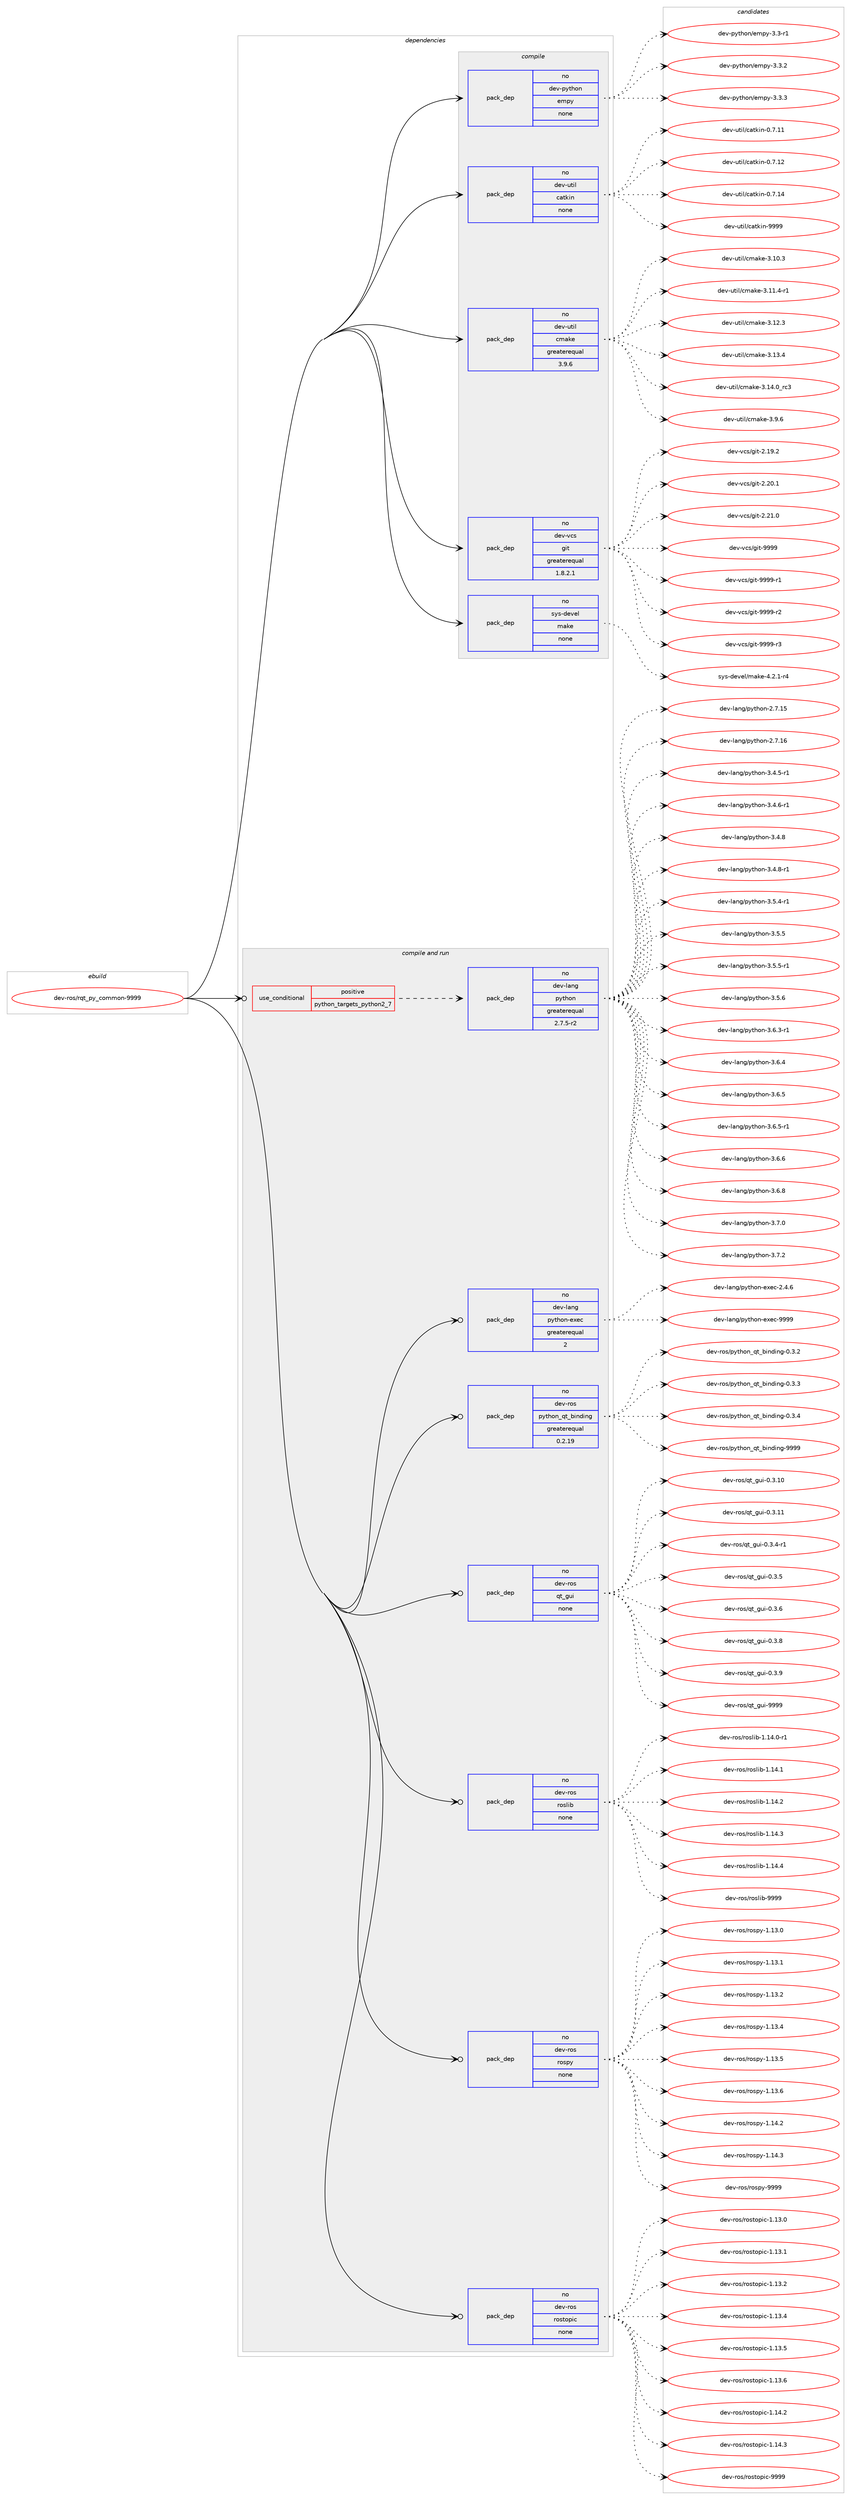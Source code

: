 digraph prolog {

# *************
# Graph options
# *************

newrank=true;
concentrate=true;
compound=true;
graph [rankdir=LR,fontname=Helvetica,fontsize=10,ranksep=1.5];#, ranksep=2.5, nodesep=0.2];
edge  [arrowhead=vee];
node  [fontname=Helvetica,fontsize=10];

# **********
# The ebuild
# **********

subgraph cluster_leftcol {
color=gray;
rank=same;
label=<<i>ebuild</i>>;
id [label="dev-ros/rqt_py_common-9999", color=red, width=4, href="../dev-ros/rqt_py_common-9999.svg"];
}

# ****************
# The dependencies
# ****************

subgraph cluster_midcol {
color=gray;
label=<<i>dependencies</i>>;
subgraph cluster_compile {
fillcolor="#eeeeee";
style=filled;
label=<<i>compile</i>>;
subgraph pack1055837 {
dependency1469753 [label=<<TABLE BORDER="0" CELLBORDER="1" CELLSPACING="0" CELLPADDING="4" WIDTH="220"><TR><TD ROWSPAN="6" CELLPADDING="30">pack_dep</TD></TR><TR><TD WIDTH="110">no</TD></TR><TR><TD>dev-python</TD></TR><TR><TD>empy</TD></TR><TR><TD>none</TD></TR><TR><TD></TD></TR></TABLE>>, shape=none, color=blue];
}
id:e -> dependency1469753:w [weight=20,style="solid",arrowhead="vee"];
subgraph pack1055838 {
dependency1469754 [label=<<TABLE BORDER="0" CELLBORDER="1" CELLSPACING="0" CELLPADDING="4" WIDTH="220"><TR><TD ROWSPAN="6" CELLPADDING="30">pack_dep</TD></TR><TR><TD WIDTH="110">no</TD></TR><TR><TD>dev-util</TD></TR><TR><TD>catkin</TD></TR><TR><TD>none</TD></TR><TR><TD></TD></TR></TABLE>>, shape=none, color=blue];
}
id:e -> dependency1469754:w [weight=20,style="solid",arrowhead="vee"];
subgraph pack1055839 {
dependency1469755 [label=<<TABLE BORDER="0" CELLBORDER="1" CELLSPACING="0" CELLPADDING="4" WIDTH="220"><TR><TD ROWSPAN="6" CELLPADDING="30">pack_dep</TD></TR><TR><TD WIDTH="110">no</TD></TR><TR><TD>dev-util</TD></TR><TR><TD>cmake</TD></TR><TR><TD>greaterequal</TD></TR><TR><TD>3.9.6</TD></TR></TABLE>>, shape=none, color=blue];
}
id:e -> dependency1469755:w [weight=20,style="solid",arrowhead="vee"];
subgraph pack1055840 {
dependency1469756 [label=<<TABLE BORDER="0" CELLBORDER="1" CELLSPACING="0" CELLPADDING="4" WIDTH="220"><TR><TD ROWSPAN="6" CELLPADDING="30">pack_dep</TD></TR><TR><TD WIDTH="110">no</TD></TR><TR><TD>dev-vcs</TD></TR><TR><TD>git</TD></TR><TR><TD>greaterequal</TD></TR><TR><TD>1.8.2.1</TD></TR></TABLE>>, shape=none, color=blue];
}
id:e -> dependency1469756:w [weight=20,style="solid",arrowhead="vee"];
subgraph pack1055841 {
dependency1469757 [label=<<TABLE BORDER="0" CELLBORDER="1" CELLSPACING="0" CELLPADDING="4" WIDTH="220"><TR><TD ROWSPAN="6" CELLPADDING="30">pack_dep</TD></TR><TR><TD WIDTH="110">no</TD></TR><TR><TD>sys-devel</TD></TR><TR><TD>make</TD></TR><TR><TD>none</TD></TR><TR><TD></TD></TR></TABLE>>, shape=none, color=blue];
}
id:e -> dependency1469757:w [weight=20,style="solid",arrowhead="vee"];
}
subgraph cluster_compileandrun {
fillcolor="#eeeeee";
style=filled;
label=<<i>compile and run</i>>;
subgraph cond390526 {
dependency1469758 [label=<<TABLE BORDER="0" CELLBORDER="1" CELLSPACING="0" CELLPADDING="4"><TR><TD ROWSPAN="3" CELLPADDING="10">use_conditional</TD></TR><TR><TD>positive</TD></TR><TR><TD>python_targets_python2_7</TD></TR></TABLE>>, shape=none, color=red];
subgraph pack1055842 {
dependency1469759 [label=<<TABLE BORDER="0" CELLBORDER="1" CELLSPACING="0" CELLPADDING="4" WIDTH="220"><TR><TD ROWSPAN="6" CELLPADDING="30">pack_dep</TD></TR><TR><TD WIDTH="110">no</TD></TR><TR><TD>dev-lang</TD></TR><TR><TD>python</TD></TR><TR><TD>greaterequal</TD></TR><TR><TD>2.7.5-r2</TD></TR></TABLE>>, shape=none, color=blue];
}
dependency1469758:e -> dependency1469759:w [weight=20,style="dashed",arrowhead="vee"];
}
id:e -> dependency1469758:w [weight=20,style="solid",arrowhead="odotvee"];
subgraph pack1055843 {
dependency1469760 [label=<<TABLE BORDER="0" CELLBORDER="1" CELLSPACING="0" CELLPADDING="4" WIDTH="220"><TR><TD ROWSPAN="6" CELLPADDING="30">pack_dep</TD></TR><TR><TD WIDTH="110">no</TD></TR><TR><TD>dev-lang</TD></TR><TR><TD>python-exec</TD></TR><TR><TD>greaterequal</TD></TR><TR><TD>2</TD></TR></TABLE>>, shape=none, color=blue];
}
id:e -> dependency1469760:w [weight=20,style="solid",arrowhead="odotvee"];
subgraph pack1055844 {
dependency1469761 [label=<<TABLE BORDER="0" CELLBORDER="1" CELLSPACING="0" CELLPADDING="4" WIDTH="220"><TR><TD ROWSPAN="6" CELLPADDING="30">pack_dep</TD></TR><TR><TD WIDTH="110">no</TD></TR><TR><TD>dev-ros</TD></TR><TR><TD>python_qt_binding</TD></TR><TR><TD>greaterequal</TD></TR><TR><TD>0.2.19</TD></TR></TABLE>>, shape=none, color=blue];
}
id:e -> dependency1469761:w [weight=20,style="solid",arrowhead="odotvee"];
subgraph pack1055845 {
dependency1469762 [label=<<TABLE BORDER="0" CELLBORDER="1" CELLSPACING="0" CELLPADDING="4" WIDTH="220"><TR><TD ROWSPAN="6" CELLPADDING="30">pack_dep</TD></TR><TR><TD WIDTH="110">no</TD></TR><TR><TD>dev-ros</TD></TR><TR><TD>qt_gui</TD></TR><TR><TD>none</TD></TR><TR><TD></TD></TR></TABLE>>, shape=none, color=blue];
}
id:e -> dependency1469762:w [weight=20,style="solid",arrowhead="odotvee"];
subgraph pack1055846 {
dependency1469763 [label=<<TABLE BORDER="0" CELLBORDER="1" CELLSPACING="0" CELLPADDING="4" WIDTH="220"><TR><TD ROWSPAN="6" CELLPADDING="30">pack_dep</TD></TR><TR><TD WIDTH="110">no</TD></TR><TR><TD>dev-ros</TD></TR><TR><TD>roslib</TD></TR><TR><TD>none</TD></TR><TR><TD></TD></TR></TABLE>>, shape=none, color=blue];
}
id:e -> dependency1469763:w [weight=20,style="solid",arrowhead="odotvee"];
subgraph pack1055847 {
dependency1469764 [label=<<TABLE BORDER="0" CELLBORDER="1" CELLSPACING="0" CELLPADDING="4" WIDTH="220"><TR><TD ROWSPAN="6" CELLPADDING="30">pack_dep</TD></TR><TR><TD WIDTH="110">no</TD></TR><TR><TD>dev-ros</TD></TR><TR><TD>rospy</TD></TR><TR><TD>none</TD></TR><TR><TD></TD></TR></TABLE>>, shape=none, color=blue];
}
id:e -> dependency1469764:w [weight=20,style="solid",arrowhead="odotvee"];
subgraph pack1055848 {
dependency1469765 [label=<<TABLE BORDER="0" CELLBORDER="1" CELLSPACING="0" CELLPADDING="4" WIDTH="220"><TR><TD ROWSPAN="6" CELLPADDING="30">pack_dep</TD></TR><TR><TD WIDTH="110">no</TD></TR><TR><TD>dev-ros</TD></TR><TR><TD>rostopic</TD></TR><TR><TD>none</TD></TR><TR><TD></TD></TR></TABLE>>, shape=none, color=blue];
}
id:e -> dependency1469765:w [weight=20,style="solid",arrowhead="odotvee"];
}
subgraph cluster_run {
fillcolor="#eeeeee";
style=filled;
label=<<i>run</i>>;
}
}

# **************
# The candidates
# **************

subgraph cluster_choices {
rank=same;
color=gray;
label=<<i>candidates</i>>;

subgraph choice1055837 {
color=black;
nodesep=1;
choice1001011184511212111610411111047101109112121455146514511449 [label="dev-python/empy-3.3-r1", color=red, width=4,href="../dev-python/empy-3.3-r1.svg"];
choice1001011184511212111610411111047101109112121455146514650 [label="dev-python/empy-3.3.2", color=red, width=4,href="../dev-python/empy-3.3.2.svg"];
choice1001011184511212111610411111047101109112121455146514651 [label="dev-python/empy-3.3.3", color=red, width=4,href="../dev-python/empy-3.3.3.svg"];
dependency1469753:e -> choice1001011184511212111610411111047101109112121455146514511449:w [style=dotted,weight="100"];
dependency1469753:e -> choice1001011184511212111610411111047101109112121455146514650:w [style=dotted,weight="100"];
dependency1469753:e -> choice1001011184511212111610411111047101109112121455146514651:w [style=dotted,weight="100"];
}
subgraph choice1055838 {
color=black;
nodesep=1;
choice1001011184511711610510847999711610710511045484655464949 [label="dev-util/catkin-0.7.11", color=red, width=4,href="../dev-util/catkin-0.7.11.svg"];
choice1001011184511711610510847999711610710511045484655464950 [label="dev-util/catkin-0.7.12", color=red, width=4,href="../dev-util/catkin-0.7.12.svg"];
choice1001011184511711610510847999711610710511045484655464952 [label="dev-util/catkin-0.7.14", color=red, width=4,href="../dev-util/catkin-0.7.14.svg"];
choice100101118451171161051084799971161071051104557575757 [label="dev-util/catkin-9999", color=red, width=4,href="../dev-util/catkin-9999.svg"];
dependency1469754:e -> choice1001011184511711610510847999711610710511045484655464949:w [style=dotted,weight="100"];
dependency1469754:e -> choice1001011184511711610510847999711610710511045484655464950:w [style=dotted,weight="100"];
dependency1469754:e -> choice1001011184511711610510847999711610710511045484655464952:w [style=dotted,weight="100"];
dependency1469754:e -> choice100101118451171161051084799971161071051104557575757:w [style=dotted,weight="100"];
}
subgraph choice1055839 {
color=black;
nodesep=1;
choice1001011184511711610510847991099710710145514649484651 [label="dev-util/cmake-3.10.3", color=red, width=4,href="../dev-util/cmake-3.10.3.svg"];
choice10010111845117116105108479910997107101455146494946524511449 [label="dev-util/cmake-3.11.4-r1", color=red, width=4,href="../dev-util/cmake-3.11.4-r1.svg"];
choice1001011184511711610510847991099710710145514649504651 [label="dev-util/cmake-3.12.3", color=red, width=4,href="../dev-util/cmake-3.12.3.svg"];
choice1001011184511711610510847991099710710145514649514652 [label="dev-util/cmake-3.13.4", color=red, width=4,href="../dev-util/cmake-3.13.4.svg"];
choice1001011184511711610510847991099710710145514649524648951149951 [label="dev-util/cmake-3.14.0_rc3", color=red, width=4,href="../dev-util/cmake-3.14.0_rc3.svg"];
choice10010111845117116105108479910997107101455146574654 [label="dev-util/cmake-3.9.6", color=red, width=4,href="../dev-util/cmake-3.9.6.svg"];
dependency1469755:e -> choice1001011184511711610510847991099710710145514649484651:w [style=dotted,weight="100"];
dependency1469755:e -> choice10010111845117116105108479910997107101455146494946524511449:w [style=dotted,weight="100"];
dependency1469755:e -> choice1001011184511711610510847991099710710145514649504651:w [style=dotted,weight="100"];
dependency1469755:e -> choice1001011184511711610510847991099710710145514649514652:w [style=dotted,weight="100"];
dependency1469755:e -> choice1001011184511711610510847991099710710145514649524648951149951:w [style=dotted,weight="100"];
dependency1469755:e -> choice10010111845117116105108479910997107101455146574654:w [style=dotted,weight="100"];
}
subgraph choice1055840 {
color=black;
nodesep=1;
choice10010111845118991154710310511645504649574650 [label="dev-vcs/git-2.19.2", color=red, width=4,href="../dev-vcs/git-2.19.2.svg"];
choice10010111845118991154710310511645504650484649 [label="dev-vcs/git-2.20.1", color=red, width=4,href="../dev-vcs/git-2.20.1.svg"];
choice10010111845118991154710310511645504650494648 [label="dev-vcs/git-2.21.0", color=red, width=4,href="../dev-vcs/git-2.21.0.svg"];
choice1001011184511899115471031051164557575757 [label="dev-vcs/git-9999", color=red, width=4,href="../dev-vcs/git-9999.svg"];
choice10010111845118991154710310511645575757574511449 [label="dev-vcs/git-9999-r1", color=red, width=4,href="../dev-vcs/git-9999-r1.svg"];
choice10010111845118991154710310511645575757574511450 [label="dev-vcs/git-9999-r2", color=red, width=4,href="../dev-vcs/git-9999-r2.svg"];
choice10010111845118991154710310511645575757574511451 [label="dev-vcs/git-9999-r3", color=red, width=4,href="../dev-vcs/git-9999-r3.svg"];
dependency1469756:e -> choice10010111845118991154710310511645504649574650:w [style=dotted,weight="100"];
dependency1469756:e -> choice10010111845118991154710310511645504650484649:w [style=dotted,weight="100"];
dependency1469756:e -> choice10010111845118991154710310511645504650494648:w [style=dotted,weight="100"];
dependency1469756:e -> choice1001011184511899115471031051164557575757:w [style=dotted,weight="100"];
dependency1469756:e -> choice10010111845118991154710310511645575757574511449:w [style=dotted,weight="100"];
dependency1469756:e -> choice10010111845118991154710310511645575757574511450:w [style=dotted,weight="100"];
dependency1469756:e -> choice10010111845118991154710310511645575757574511451:w [style=dotted,weight="100"];
}
subgraph choice1055841 {
color=black;
nodesep=1;
choice1151211154510010111810110847109971071014552465046494511452 [label="sys-devel/make-4.2.1-r4", color=red, width=4,href="../sys-devel/make-4.2.1-r4.svg"];
dependency1469757:e -> choice1151211154510010111810110847109971071014552465046494511452:w [style=dotted,weight="100"];
}
subgraph choice1055842 {
color=black;
nodesep=1;
choice10010111845108971101034711212111610411111045504655464953 [label="dev-lang/python-2.7.15", color=red, width=4,href="../dev-lang/python-2.7.15.svg"];
choice10010111845108971101034711212111610411111045504655464954 [label="dev-lang/python-2.7.16", color=red, width=4,href="../dev-lang/python-2.7.16.svg"];
choice1001011184510897110103471121211161041111104551465246534511449 [label="dev-lang/python-3.4.5-r1", color=red, width=4,href="../dev-lang/python-3.4.5-r1.svg"];
choice1001011184510897110103471121211161041111104551465246544511449 [label="dev-lang/python-3.4.6-r1", color=red, width=4,href="../dev-lang/python-3.4.6-r1.svg"];
choice100101118451089711010347112121116104111110455146524656 [label="dev-lang/python-3.4.8", color=red, width=4,href="../dev-lang/python-3.4.8.svg"];
choice1001011184510897110103471121211161041111104551465246564511449 [label="dev-lang/python-3.4.8-r1", color=red, width=4,href="../dev-lang/python-3.4.8-r1.svg"];
choice1001011184510897110103471121211161041111104551465346524511449 [label="dev-lang/python-3.5.4-r1", color=red, width=4,href="../dev-lang/python-3.5.4-r1.svg"];
choice100101118451089711010347112121116104111110455146534653 [label="dev-lang/python-3.5.5", color=red, width=4,href="../dev-lang/python-3.5.5.svg"];
choice1001011184510897110103471121211161041111104551465346534511449 [label="dev-lang/python-3.5.5-r1", color=red, width=4,href="../dev-lang/python-3.5.5-r1.svg"];
choice100101118451089711010347112121116104111110455146534654 [label="dev-lang/python-3.5.6", color=red, width=4,href="../dev-lang/python-3.5.6.svg"];
choice1001011184510897110103471121211161041111104551465446514511449 [label="dev-lang/python-3.6.3-r1", color=red, width=4,href="../dev-lang/python-3.6.3-r1.svg"];
choice100101118451089711010347112121116104111110455146544652 [label="dev-lang/python-3.6.4", color=red, width=4,href="../dev-lang/python-3.6.4.svg"];
choice100101118451089711010347112121116104111110455146544653 [label="dev-lang/python-3.6.5", color=red, width=4,href="../dev-lang/python-3.6.5.svg"];
choice1001011184510897110103471121211161041111104551465446534511449 [label="dev-lang/python-3.6.5-r1", color=red, width=4,href="../dev-lang/python-3.6.5-r1.svg"];
choice100101118451089711010347112121116104111110455146544654 [label="dev-lang/python-3.6.6", color=red, width=4,href="../dev-lang/python-3.6.6.svg"];
choice100101118451089711010347112121116104111110455146544656 [label="dev-lang/python-3.6.8", color=red, width=4,href="../dev-lang/python-3.6.8.svg"];
choice100101118451089711010347112121116104111110455146554648 [label="dev-lang/python-3.7.0", color=red, width=4,href="../dev-lang/python-3.7.0.svg"];
choice100101118451089711010347112121116104111110455146554650 [label="dev-lang/python-3.7.2", color=red, width=4,href="../dev-lang/python-3.7.2.svg"];
dependency1469759:e -> choice10010111845108971101034711212111610411111045504655464953:w [style=dotted,weight="100"];
dependency1469759:e -> choice10010111845108971101034711212111610411111045504655464954:w [style=dotted,weight="100"];
dependency1469759:e -> choice1001011184510897110103471121211161041111104551465246534511449:w [style=dotted,weight="100"];
dependency1469759:e -> choice1001011184510897110103471121211161041111104551465246544511449:w [style=dotted,weight="100"];
dependency1469759:e -> choice100101118451089711010347112121116104111110455146524656:w [style=dotted,weight="100"];
dependency1469759:e -> choice1001011184510897110103471121211161041111104551465246564511449:w [style=dotted,weight="100"];
dependency1469759:e -> choice1001011184510897110103471121211161041111104551465346524511449:w [style=dotted,weight="100"];
dependency1469759:e -> choice100101118451089711010347112121116104111110455146534653:w [style=dotted,weight="100"];
dependency1469759:e -> choice1001011184510897110103471121211161041111104551465346534511449:w [style=dotted,weight="100"];
dependency1469759:e -> choice100101118451089711010347112121116104111110455146534654:w [style=dotted,weight="100"];
dependency1469759:e -> choice1001011184510897110103471121211161041111104551465446514511449:w [style=dotted,weight="100"];
dependency1469759:e -> choice100101118451089711010347112121116104111110455146544652:w [style=dotted,weight="100"];
dependency1469759:e -> choice100101118451089711010347112121116104111110455146544653:w [style=dotted,weight="100"];
dependency1469759:e -> choice1001011184510897110103471121211161041111104551465446534511449:w [style=dotted,weight="100"];
dependency1469759:e -> choice100101118451089711010347112121116104111110455146544654:w [style=dotted,weight="100"];
dependency1469759:e -> choice100101118451089711010347112121116104111110455146544656:w [style=dotted,weight="100"];
dependency1469759:e -> choice100101118451089711010347112121116104111110455146554648:w [style=dotted,weight="100"];
dependency1469759:e -> choice100101118451089711010347112121116104111110455146554650:w [style=dotted,weight="100"];
}
subgraph choice1055843 {
color=black;
nodesep=1;
choice1001011184510897110103471121211161041111104510112010199455046524654 [label="dev-lang/python-exec-2.4.6", color=red, width=4,href="../dev-lang/python-exec-2.4.6.svg"];
choice10010111845108971101034711212111610411111045101120101994557575757 [label="dev-lang/python-exec-9999", color=red, width=4,href="../dev-lang/python-exec-9999.svg"];
dependency1469760:e -> choice1001011184510897110103471121211161041111104510112010199455046524654:w [style=dotted,weight="100"];
dependency1469760:e -> choice10010111845108971101034711212111610411111045101120101994557575757:w [style=dotted,weight="100"];
}
subgraph choice1055844 {
color=black;
nodesep=1;
choice1001011184511411111547112121116104111110951131169598105110100105110103454846514650 [label="dev-ros/python_qt_binding-0.3.2", color=red, width=4,href="../dev-ros/python_qt_binding-0.3.2.svg"];
choice1001011184511411111547112121116104111110951131169598105110100105110103454846514651 [label="dev-ros/python_qt_binding-0.3.3", color=red, width=4,href="../dev-ros/python_qt_binding-0.3.3.svg"];
choice1001011184511411111547112121116104111110951131169598105110100105110103454846514652 [label="dev-ros/python_qt_binding-0.3.4", color=red, width=4,href="../dev-ros/python_qt_binding-0.3.4.svg"];
choice10010111845114111115471121211161041111109511311695981051101001051101034557575757 [label="dev-ros/python_qt_binding-9999", color=red, width=4,href="../dev-ros/python_qt_binding-9999.svg"];
dependency1469761:e -> choice1001011184511411111547112121116104111110951131169598105110100105110103454846514650:w [style=dotted,weight="100"];
dependency1469761:e -> choice1001011184511411111547112121116104111110951131169598105110100105110103454846514651:w [style=dotted,weight="100"];
dependency1469761:e -> choice1001011184511411111547112121116104111110951131169598105110100105110103454846514652:w [style=dotted,weight="100"];
dependency1469761:e -> choice10010111845114111115471121211161041111109511311695981051101001051101034557575757:w [style=dotted,weight="100"];
}
subgraph choice1055845 {
color=black;
nodesep=1;
choice10010111845114111115471131169510311710545484651464948 [label="dev-ros/qt_gui-0.3.10", color=red, width=4,href="../dev-ros/qt_gui-0.3.10.svg"];
choice10010111845114111115471131169510311710545484651464949 [label="dev-ros/qt_gui-0.3.11", color=red, width=4,href="../dev-ros/qt_gui-0.3.11.svg"];
choice1001011184511411111547113116951031171054548465146524511449 [label="dev-ros/qt_gui-0.3.4-r1", color=red, width=4,href="../dev-ros/qt_gui-0.3.4-r1.svg"];
choice100101118451141111154711311695103117105454846514653 [label="dev-ros/qt_gui-0.3.5", color=red, width=4,href="../dev-ros/qt_gui-0.3.5.svg"];
choice100101118451141111154711311695103117105454846514654 [label="dev-ros/qt_gui-0.3.6", color=red, width=4,href="../dev-ros/qt_gui-0.3.6.svg"];
choice100101118451141111154711311695103117105454846514656 [label="dev-ros/qt_gui-0.3.8", color=red, width=4,href="../dev-ros/qt_gui-0.3.8.svg"];
choice100101118451141111154711311695103117105454846514657 [label="dev-ros/qt_gui-0.3.9", color=red, width=4,href="../dev-ros/qt_gui-0.3.9.svg"];
choice1001011184511411111547113116951031171054557575757 [label="dev-ros/qt_gui-9999", color=red, width=4,href="../dev-ros/qt_gui-9999.svg"];
dependency1469762:e -> choice10010111845114111115471131169510311710545484651464948:w [style=dotted,weight="100"];
dependency1469762:e -> choice10010111845114111115471131169510311710545484651464949:w [style=dotted,weight="100"];
dependency1469762:e -> choice1001011184511411111547113116951031171054548465146524511449:w [style=dotted,weight="100"];
dependency1469762:e -> choice100101118451141111154711311695103117105454846514653:w [style=dotted,weight="100"];
dependency1469762:e -> choice100101118451141111154711311695103117105454846514654:w [style=dotted,weight="100"];
dependency1469762:e -> choice100101118451141111154711311695103117105454846514656:w [style=dotted,weight="100"];
dependency1469762:e -> choice100101118451141111154711311695103117105454846514657:w [style=dotted,weight="100"];
dependency1469762:e -> choice1001011184511411111547113116951031171054557575757:w [style=dotted,weight="100"];
}
subgraph choice1055846 {
color=black;
nodesep=1;
choice100101118451141111154711411111510810598454946495246484511449 [label="dev-ros/roslib-1.14.0-r1", color=red, width=4,href="../dev-ros/roslib-1.14.0-r1.svg"];
choice10010111845114111115471141111151081059845494649524649 [label="dev-ros/roslib-1.14.1", color=red, width=4,href="../dev-ros/roslib-1.14.1.svg"];
choice10010111845114111115471141111151081059845494649524650 [label="dev-ros/roslib-1.14.2", color=red, width=4,href="../dev-ros/roslib-1.14.2.svg"];
choice10010111845114111115471141111151081059845494649524651 [label="dev-ros/roslib-1.14.3", color=red, width=4,href="../dev-ros/roslib-1.14.3.svg"];
choice10010111845114111115471141111151081059845494649524652 [label="dev-ros/roslib-1.14.4", color=red, width=4,href="../dev-ros/roslib-1.14.4.svg"];
choice1001011184511411111547114111115108105984557575757 [label="dev-ros/roslib-9999", color=red, width=4,href="../dev-ros/roslib-9999.svg"];
dependency1469763:e -> choice100101118451141111154711411111510810598454946495246484511449:w [style=dotted,weight="100"];
dependency1469763:e -> choice10010111845114111115471141111151081059845494649524649:w [style=dotted,weight="100"];
dependency1469763:e -> choice10010111845114111115471141111151081059845494649524650:w [style=dotted,weight="100"];
dependency1469763:e -> choice10010111845114111115471141111151081059845494649524651:w [style=dotted,weight="100"];
dependency1469763:e -> choice10010111845114111115471141111151081059845494649524652:w [style=dotted,weight="100"];
dependency1469763:e -> choice1001011184511411111547114111115108105984557575757:w [style=dotted,weight="100"];
}
subgraph choice1055847 {
color=black;
nodesep=1;
choice100101118451141111154711411111511212145494649514648 [label="dev-ros/rospy-1.13.0", color=red, width=4,href="../dev-ros/rospy-1.13.0.svg"];
choice100101118451141111154711411111511212145494649514649 [label="dev-ros/rospy-1.13.1", color=red, width=4,href="../dev-ros/rospy-1.13.1.svg"];
choice100101118451141111154711411111511212145494649514650 [label="dev-ros/rospy-1.13.2", color=red, width=4,href="../dev-ros/rospy-1.13.2.svg"];
choice100101118451141111154711411111511212145494649514652 [label="dev-ros/rospy-1.13.4", color=red, width=4,href="../dev-ros/rospy-1.13.4.svg"];
choice100101118451141111154711411111511212145494649514653 [label="dev-ros/rospy-1.13.5", color=red, width=4,href="../dev-ros/rospy-1.13.5.svg"];
choice100101118451141111154711411111511212145494649514654 [label="dev-ros/rospy-1.13.6", color=red, width=4,href="../dev-ros/rospy-1.13.6.svg"];
choice100101118451141111154711411111511212145494649524650 [label="dev-ros/rospy-1.14.2", color=red, width=4,href="../dev-ros/rospy-1.14.2.svg"];
choice100101118451141111154711411111511212145494649524651 [label="dev-ros/rospy-1.14.3", color=red, width=4,href="../dev-ros/rospy-1.14.3.svg"];
choice10010111845114111115471141111151121214557575757 [label="dev-ros/rospy-9999", color=red, width=4,href="../dev-ros/rospy-9999.svg"];
dependency1469764:e -> choice100101118451141111154711411111511212145494649514648:w [style=dotted,weight="100"];
dependency1469764:e -> choice100101118451141111154711411111511212145494649514649:w [style=dotted,weight="100"];
dependency1469764:e -> choice100101118451141111154711411111511212145494649514650:w [style=dotted,weight="100"];
dependency1469764:e -> choice100101118451141111154711411111511212145494649514652:w [style=dotted,weight="100"];
dependency1469764:e -> choice100101118451141111154711411111511212145494649514653:w [style=dotted,weight="100"];
dependency1469764:e -> choice100101118451141111154711411111511212145494649514654:w [style=dotted,weight="100"];
dependency1469764:e -> choice100101118451141111154711411111511212145494649524650:w [style=dotted,weight="100"];
dependency1469764:e -> choice100101118451141111154711411111511212145494649524651:w [style=dotted,weight="100"];
dependency1469764:e -> choice10010111845114111115471141111151121214557575757:w [style=dotted,weight="100"];
}
subgraph choice1055848 {
color=black;
nodesep=1;
choice10010111845114111115471141111151161111121059945494649514648 [label="dev-ros/rostopic-1.13.0", color=red, width=4,href="../dev-ros/rostopic-1.13.0.svg"];
choice10010111845114111115471141111151161111121059945494649514649 [label="dev-ros/rostopic-1.13.1", color=red, width=4,href="../dev-ros/rostopic-1.13.1.svg"];
choice10010111845114111115471141111151161111121059945494649514650 [label="dev-ros/rostopic-1.13.2", color=red, width=4,href="../dev-ros/rostopic-1.13.2.svg"];
choice10010111845114111115471141111151161111121059945494649514652 [label="dev-ros/rostopic-1.13.4", color=red, width=4,href="../dev-ros/rostopic-1.13.4.svg"];
choice10010111845114111115471141111151161111121059945494649514653 [label="dev-ros/rostopic-1.13.5", color=red, width=4,href="../dev-ros/rostopic-1.13.5.svg"];
choice10010111845114111115471141111151161111121059945494649514654 [label="dev-ros/rostopic-1.13.6", color=red, width=4,href="../dev-ros/rostopic-1.13.6.svg"];
choice10010111845114111115471141111151161111121059945494649524650 [label="dev-ros/rostopic-1.14.2", color=red, width=4,href="../dev-ros/rostopic-1.14.2.svg"];
choice10010111845114111115471141111151161111121059945494649524651 [label="dev-ros/rostopic-1.14.3", color=red, width=4,href="../dev-ros/rostopic-1.14.3.svg"];
choice1001011184511411111547114111115116111112105994557575757 [label="dev-ros/rostopic-9999", color=red, width=4,href="../dev-ros/rostopic-9999.svg"];
dependency1469765:e -> choice10010111845114111115471141111151161111121059945494649514648:w [style=dotted,weight="100"];
dependency1469765:e -> choice10010111845114111115471141111151161111121059945494649514649:w [style=dotted,weight="100"];
dependency1469765:e -> choice10010111845114111115471141111151161111121059945494649514650:w [style=dotted,weight="100"];
dependency1469765:e -> choice10010111845114111115471141111151161111121059945494649514652:w [style=dotted,weight="100"];
dependency1469765:e -> choice10010111845114111115471141111151161111121059945494649514653:w [style=dotted,weight="100"];
dependency1469765:e -> choice10010111845114111115471141111151161111121059945494649514654:w [style=dotted,weight="100"];
dependency1469765:e -> choice10010111845114111115471141111151161111121059945494649524650:w [style=dotted,weight="100"];
dependency1469765:e -> choice10010111845114111115471141111151161111121059945494649524651:w [style=dotted,weight="100"];
dependency1469765:e -> choice1001011184511411111547114111115116111112105994557575757:w [style=dotted,weight="100"];
}
}

}
